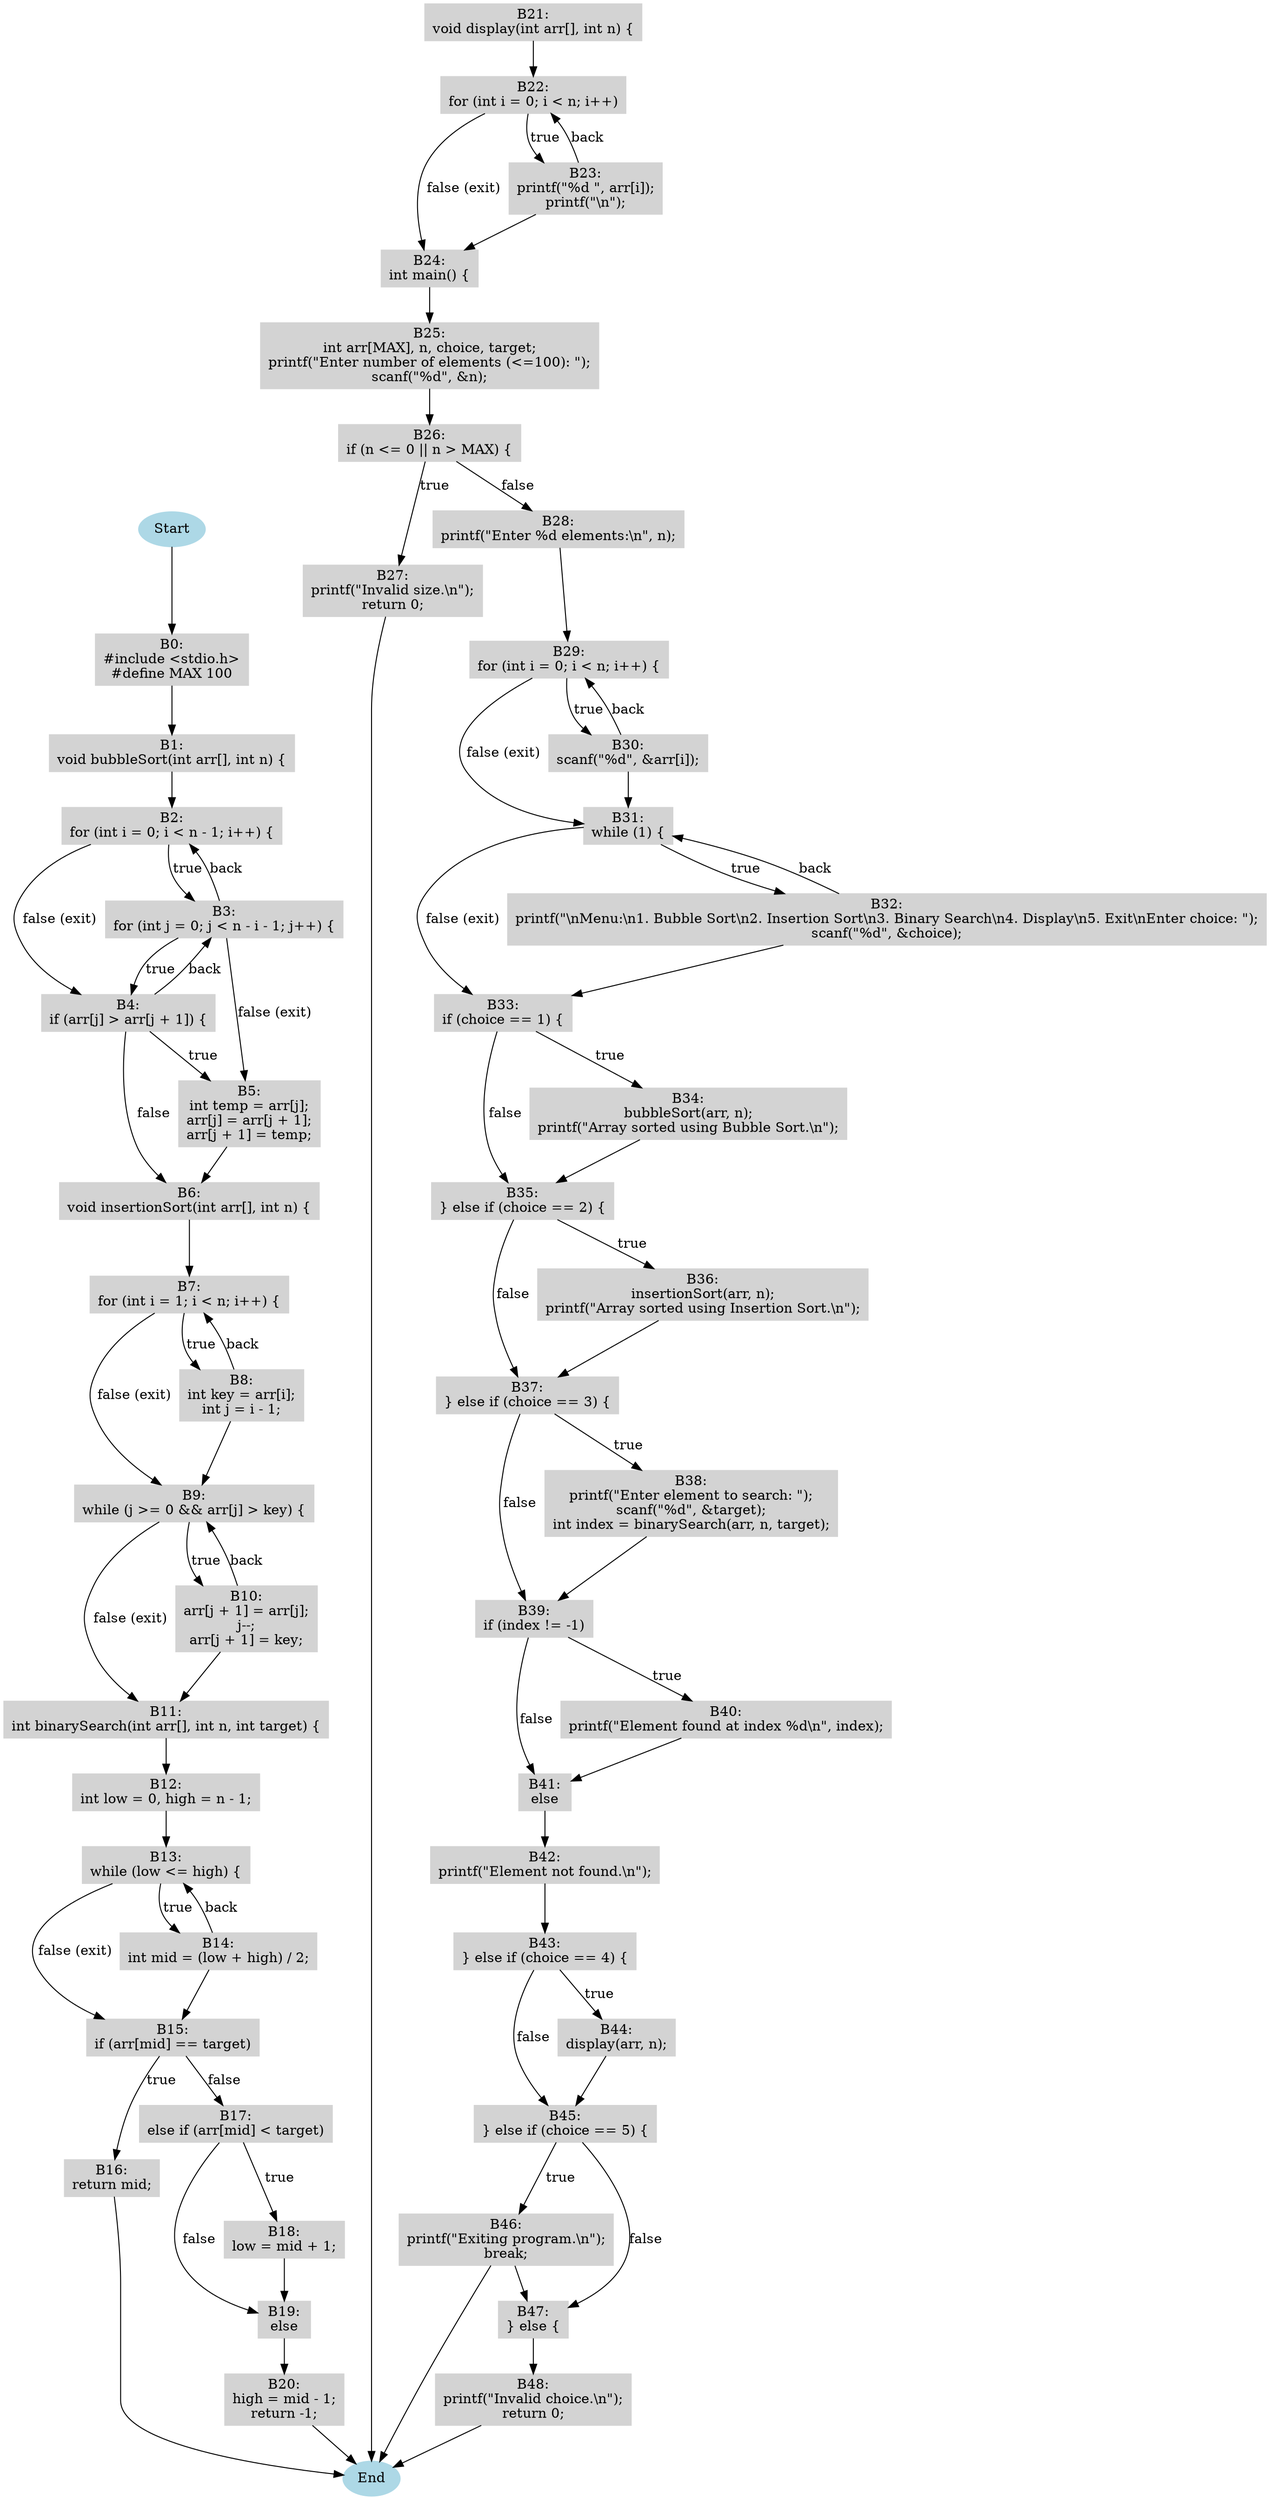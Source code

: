 digraph CFG {
node [shape=box, style=filled, color=lightgray];
Start [shape=oval, color=lightblue, label="Start"];
End [shape=oval, color=lightblue, label="End"];
B0 [label="B0:
#include \<stdio.h\>
#define MAX 100"];
B1 [label="B1:
void bubbleSort(int arr[], int n) \{"];
B2 [label="B2:
for (int i = 0; i \< n - 1; i++) \{"];
B3 [label="B3:
for (int j = 0; j \< n - i - 1; j++) \{"];
B4 [label="B4:
if (arr[j] \> arr[j + 1]) \{"];
B5 [label="B5:
int temp = arr[j];
arr[j] = arr[j + 1];
arr[j + 1] = temp;"];
B6 [label="B6:
void insertionSort(int arr[], int n) \{"];
B7 [label="B7:
for (int i = 1; i \< n; i++) \{"];
B8 [label="B8:
int key = arr[i];
int j = i - 1;"];
B9 [label="B9:
while (j \>= 0 && arr[j] \> key) \{"];
B10 [label="B10:
arr[j + 1] = arr[j];
j--;
arr[j + 1] = key;"];
B11 [label="B11:
int binarySearch(int arr[], int n, int target) \{"];
B12 [label="B12:
int low = 0, high = n - 1;"];
B13 [label="B13:
while (low \<= high) \{"];
B14 [label="B14:
int mid = (low + high) / 2;"];
B15 [label="B15:
if (arr[mid] == target)"];
B16 [label="B16:
return mid;"];
B17 [label="B17:
else if (arr[mid] \< target)"];
B18 [label="B18:
low = mid + 1;"];
B19 [label="B19:
else"];
B20 [label="B20:
high = mid - 1;
return -1;"];
B21 [label="B21:
void display(int arr[], int n) \{"];
B22 [label="B22:
for (int i = 0; i \< n; i++)"];
B23 [label="B23:
printf(\"%d \", arr[i]);
printf(\"\\n\");"];
B24 [label="B24:
int main() \{"];
B25 [label="B25:
int arr[MAX], n, choice, target;
printf(\"Enter number of elements (\<=100): \");
scanf(\"%d\", &n);"];
B26 [label="B26:
if (n \<= 0 || n \> MAX) \{"];
B27 [label="B27:
printf(\"Invalid size.\\n\");
return 0;"];
B28 [label="B28:
printf(\"Enter %d elements:\\n\", n);"];
B29 [label="B29:
for (int i = 0; i \< n; i++) \{"];
B30 [label="B30:
scanf(\"%d\", &arr[i]);"];
B31 [label="B31:
while (1) \{"];
B32 [label="B32:
printf(\"\\nMenu:\\n1. Bubble Sort\\n2. Insertion Sort\\n3. Binary Search\\n4. Display\\n5. Exit\\nEnter choice: \");
scanf(\"%d\", &choice);"];
B33 [label="B33:
if (choice == 1) \{"];
B34 [label="B34:
bubbleSort(arr, n);
printf(\"Array sorted using Bubble Sort.\\n\");"];
B35 [label="B35:
\} else if (choice == 2) \{"];
B36 [label="B36:
insertionSort(arr, n);
printf(\"Array sorted using Insertion Sort.\\n\");"];
B37 [label="B37:
\} else if (choice == 3) \{"];
B38 [label="B38:
printf(\"Enter element to search: \");
scanf(\"%d\", &target);
int index = binarySearch(arr, n, target);"];
B39 [label="B39:
if (index != -1)"];
B40 [label="B40:
printf(\"Element found at index %d\\n\", index);"];
B41 [label="B41:
else"];
B42 [label="B42:
printf(\"Element not found.\\n\");"];
B43 [label="B43:
\} else if (choice == 4) \{"];
B44 [label="B44:
display(arr, n);"];
B45 [label="B45:
\} else if (choice == 5) \{"];
B46 [label="B46:
printf(\"Exiting program.\\n\");
break;"];
B47 [label="B47:
\} else \{"];
B48 [label="B48:
printf(\"Invalid choice.\\n\");
return 0;"];
Start -> B0;
B47 -> B48;
B10 -> B9 [label="back"];
B41 -> B42;
B44 -> B45;
B29 -> B31 [label="false (exit)"];
B13 -> B15 [label="false (exit)"];
B42 -> B43;
B39 -> B40 [label="true"];
B11 -> B12;
B29 -> B30 [label="true"];
B33 -> B35 [label="false"];
B39 -> B41 [label="false"];
B32 -> B33;
B2 -> B3 [label="true"];
B38 -> B39;
B22 -> B24 [label="false (exit)"];
B23 -> B24;
B31 -> B33 [label="false (exit)"];
B8 -> B7 [label="back"];
B17 -> B18 [label="true"];
B26 -> B28 [label="false"];
B37 -> B39 [label="false"];
B14 -> B13 [label="back"];
B1 -> B2;
B6 -> B7;
B35 -> B37 [label="false"];
B35 -> B36 [label="true"];
B7 -> B8 [label="true"];
B3 -> B2 [label="back"];
B18 -> B19;
B9 -> B11 [label="false (exit)"];
B8 -> B9;
B19 -> B20;
B32 -> B31 [label="back"];
B13 -> B14 [label="true"];
B30 -> B31;
B26 -> B27 [label="true"];
B34 -> B35;
B3 -> B5 [label="false (exit)"];
B23 -> B22 [label="back"];
B36 -> B37;
B3 -> B4 [label="true"];
B40 -> B41;
B43 -> B44 [label="true"];
B17 -> B19 [label="false"];
B4 -> B3 [label="back"];
B14 -> B15;
B15 -> B17 [label="false"];
B7 -> B9 [label="false (exit)"];
B10 -> B11;
B43 -> B45 [label="false"];
B4 -> B6 [label="false"];
B15 -> B16 [label="true"];
B25 -> B26;
B2 -> B4 [label="false (exit)"];
B31 -> B32 [label="true"];
B4 -> B5 [label="true"];
B22 -> B23 [label="true"];
B45 -> B47 [label="false"];
B37 -> B38 [label="true"];
B46 -> B47;
B21 -> B22;
B45 -> B46 [label="true"];
B12 -> B13;
B24 -> B25;
B30 -> B29 [label="back"];
B9 -> B10 [label="true"];
B0 -> B1;
B28 -> B29;
B33 -> B34 [label="true"];
B5 -> B6;
B16 -> End;
B20 -> End;
B27 -> End;
B46 -> End;
B48 -> End;
}
